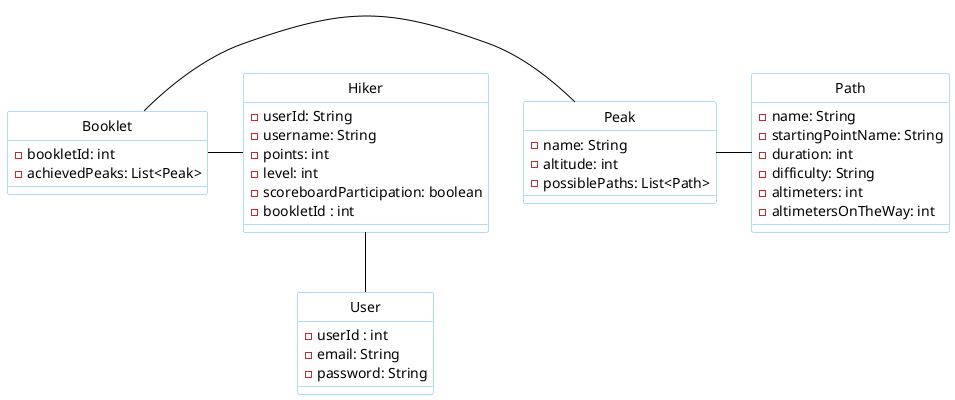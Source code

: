 @startuml ClassDiagram
skinparam class {
  backgroundColor white
  borderColor #5FB8EC
  arrowColor black
}
skinparam backgroundcolor transparent
'skinparam shadowing false
skinparam defaultTextAlignment center
hide circle
'hide members

Class User {
  - userId : int 	
  - email: String
  - password: String
}

Class Hiker {
	- userId: String
    -username: String
    - points: int 
    - level: int
    - scoreboardParticipation: boolean
    - bookletId : int
}

Class Peak {
	- name: String
    -altitude: int
    - possiblePaths: List<Path>
}

class Path {
	- name: String
    - startingPointName: String
    - duration: int
    - difficulty: String
    - altimeters: int
    -altimetersOnTheWay: int
}

class Booklet {
	- bookletId: int
    - achievedPeaks: List<Peak>
}


Peak - Path
Booklet - Peak
Booklet - Hiker
Hiker -- User
@enduml